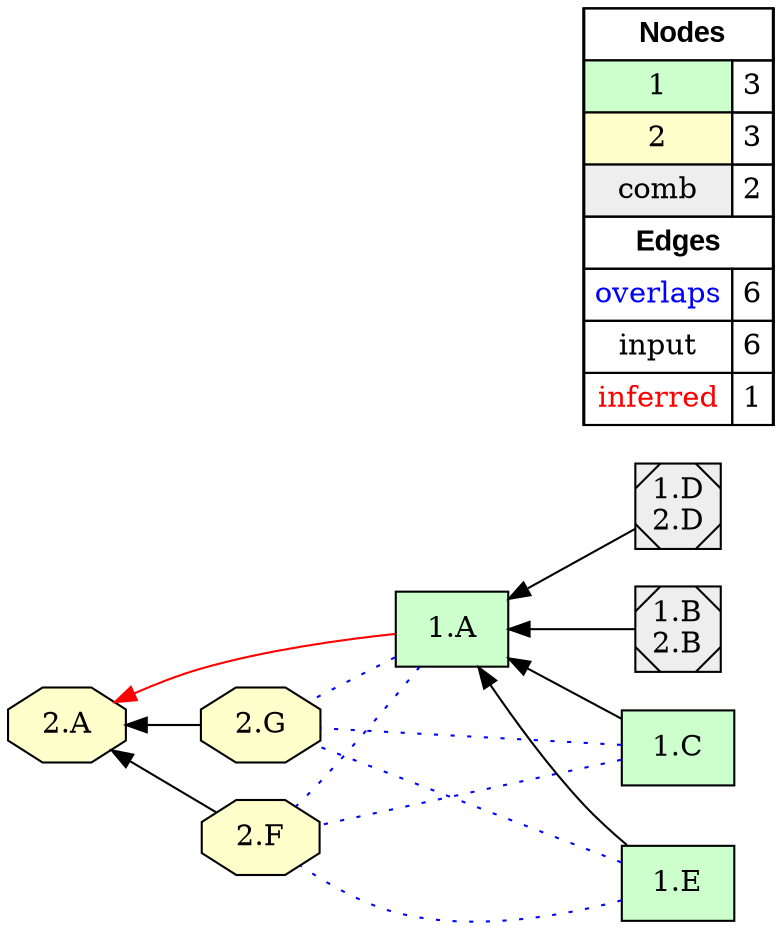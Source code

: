 digraph{
rankdir=RL
node[shape=box style="filled" fillcolor="#CCFFCC"] 
"1.E"
"1.A"
"1.C"
node[shape=octagon style=filled fillcolor="#FFFFCC"] 
"2.A"
"2.G"
"2.F"
node[shape=Msquare style="filled" fillcolor="#EEEEEE"] 
"1.D\n2.D"
"1.B\n2.B"
edge[arrowhead=none style=dotted color="#0000FF" constraint=true penwidth=1]
"1.C" -> "2.F"
"1.A" -> "2.F"
"1.A" -> "2.G"
"1.C" -> "2.G"
"1.E" -> "2.F"
"1.E" -> "2.G"
edge[arrowhead=normal style=solid color="#000000" constraint=true penwidth=1]
"1.C" -> "1.A"
"1.B\n2.B" -> "1.A"
"2.F" -> "2.A"
"2.G" -> "2.A"
"1.E" -> "1.A"
"1.D\n2.D" -> "1.A"
edge[arrowhead=normal style=solid color="#FF0000" constraint=true penwidth=1]
"1.A" -> "2.A"
node[shape=box] 
{rank=min Legend [fillcolor= white margin=0 label=< 
 <TABLE BORDER="0" CELLBORDER="1" CELLSPACING="0" CELLPADDING="4"> 
<TR> <TD COLSPAN="2"><font face="Arial Black"> Nodes</font></TD> </TR> 
<TR> 
 <TD bgcolor="#CCFFCC">1</TD> 
 <TD>3</TD> 
 </TR> 
<TR> 
 <TD bgcolor="#FFFFCC">2</TD> 
 <TD>3</TD> 
 </TR> 
<TR> 
 <TD bgcolor="#EEEEEE">comb</TD> 
 <TD>2</TD> 
 </TR> 
<TR> <TD COLSPAN="2"><font face = "Arial Black"> Edges </font></TD> </TR> 
<TR> 
 <TD><font color ="#0000FF">overlaps</font></TD> 
 <TD>6</TD> 
 </TR> 
<TR> 
 <TD><font color ="#000000">input</font></TD> 
 <TD>6</TD> 
 </TR> 
<TR> 
 <TD><font color ="#FF0000">inferred</font></TD> 
 <TD>1</TD> 
 </TR> 
</TABLE> 
 >] } 
}